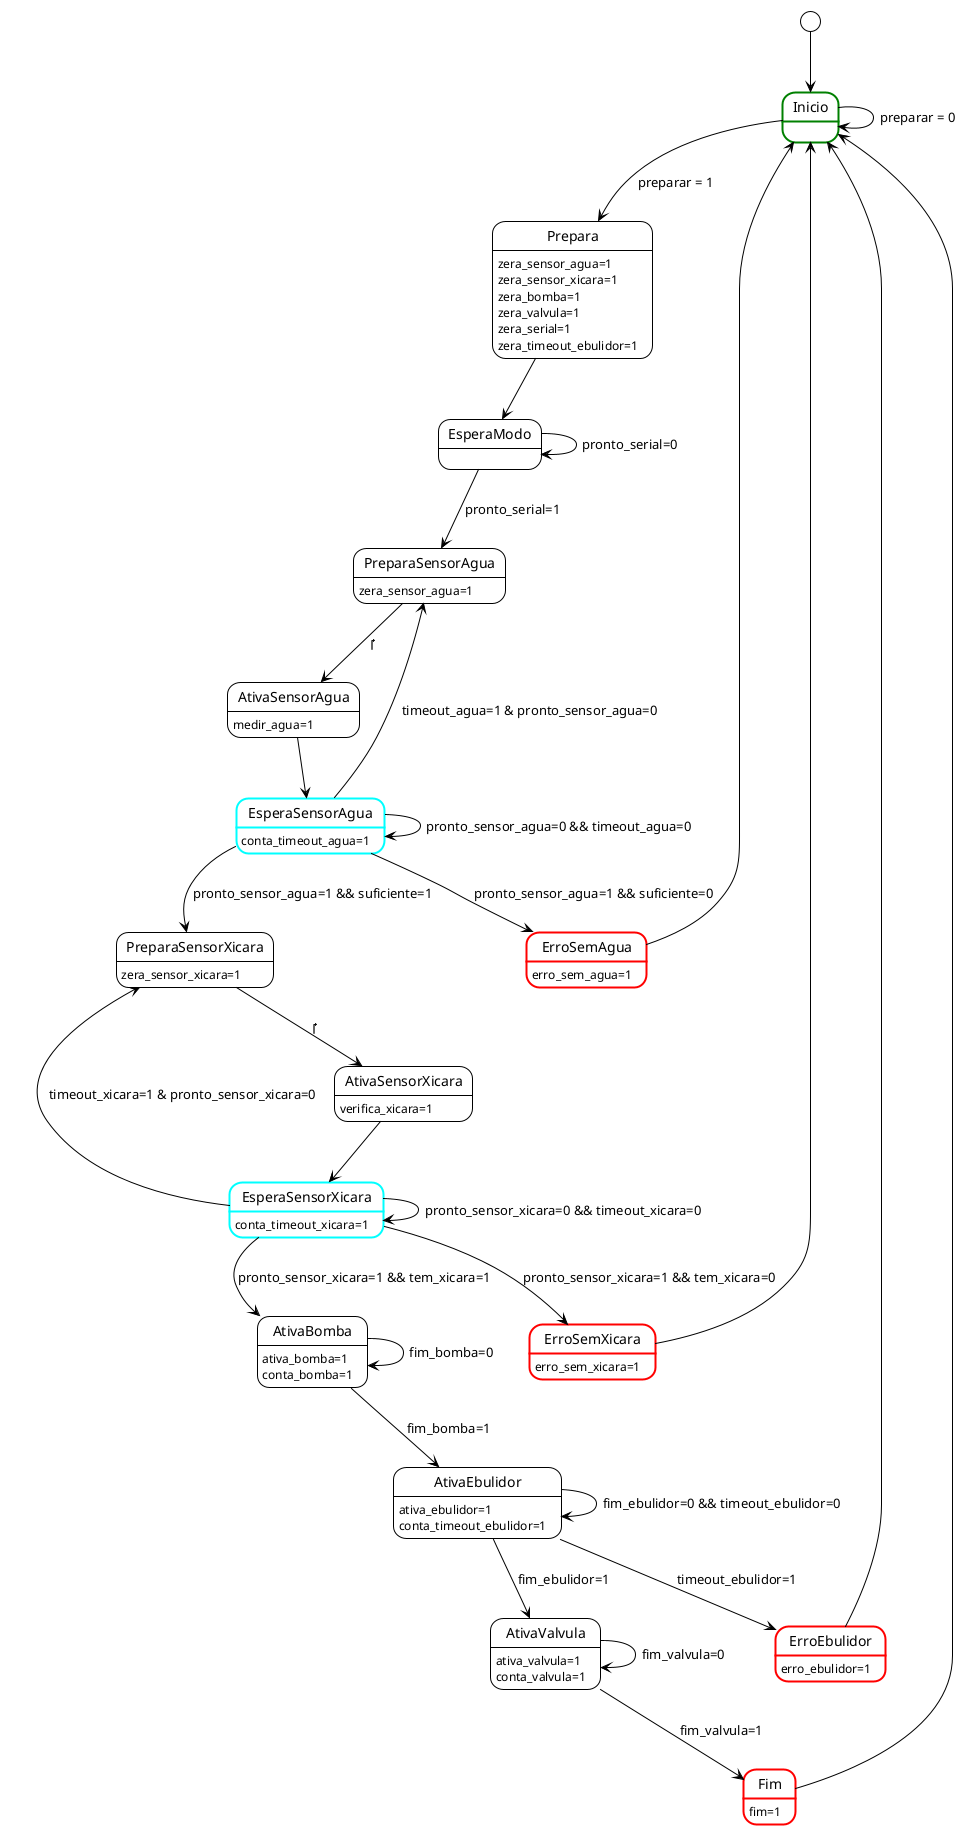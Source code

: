 @startuml diagrama_estados
!theme plain

state Inicio ##[bold]green
state Prepara: zera_sensor_agua=1 \nzera_sensor_xicara=1 \nzera_bomba=1 \nzera_valvula=1 \nzera_serial=1 \nzera_timeout_ebulidor=1

state EsperaModo

state PreparaSensorAgua: zera_sensor_agua=1 
state AtivaSensorAgua: medir_agua=1
state EsperaSensorAgua ##[bold]aqua: conta_timeout_agua=1

state PreparaSensorXicara: zera_sensor_xicara=1 
state AtivaSensorXicara: verifica_xicara=1
state EsperaSensorXicara ##[bold]aqua: conta_timeout_xicara=1

state ErroSemAgua ##[bold]red:     erro_sem_agua=1
state ErroSemXicara ##[bold]red:   erro_sem_xicara=1

state AtivaBomba:      ativa_bomba=1 \nconta_bomba=1

state AtivaEbulidor:   ativa_ebulidor=1 \nconta_timeout_ebulidor=1
state ErroEbulidor ##[bold]red:    erro_ebulidor=1

state AtivaValvula:    ativa_valvula=1 \nconta_valvula=1
state Fim ##[bold]red:             fim=1

[*]               --> Inicio
Inicio            --> Inicio: preparar = 0
Inicio            --> Prepara: preparar = 1
Prepara           --> EsperaModo

EsperaModo --> EsperaModo: pronto_serial=0
EsperaModo --> PreparaSensorAgua: pronto_serial=1

PreparaSensorAgua --> AtivaSensorAgua : ‎‎‎
AtivaSensorAgua --> EsperaSensorAgua
EsperaSensorAgua  --> PreparaSensorAgua : timeout_agua=1 & pronto_sensor_agua=0
EsperaSensorAgua  --> ErroSemAgua : pronto_sensor_agua=1 && suficiente=0
EsperaSensorAgua  --> PreparaSensorXicara : pronto_sensor_agua=1 && suficiente=1
EsperaSensorAgua --> EsperaSensorAgua : pronto_sensor_agua=0 && timeout_agua=0

PreparaSensorXicara  --> AtivaSensorXicara : ‎‎‎
AtivaSensorXicara --> EsperaSensorXicara
EsperaSensorXicara  --> PreparaSensorXicara : timeout_xicara=1 & pronto_sensor_xicara=0
EsperaSensorXicara  --> ErroSemXicara : pronto_sensor_xicara=1 && tem_xicara=0
EsperaSensorXicara  --> AtivaBomba : pronto_sensor_xicara=1 && tem_xicara=1
EsperaSensorXicara --> EsperaSensorXicara : pronto_sensor_xicara=0 && timeout_xicara=0

AtivaBomba --> AtivaBomba : fim_bomba=0
AtivaBomba --> AtivaEbulidor: fim_bomba=1

AtivaEbulidor --> AtivaEbulidor: fim_ebulidor=0 && timeout_ebulidor=0
AtivaEbulidor --> ErroEbulidor: timeout_ebulidor=1
AtivaEbulidor --> AtivaValvula: fim_ebulidor=1
ErroEbulidor --> Inicio

AtivaValvula --> AtivaValvula: fim_valvula=0

AtivaValvula --> Fim: fim_valvula=1
Fim --> Inicio


ErroSemAgua --> Inicio
ErroSemXicara --> Inicio


@enduml